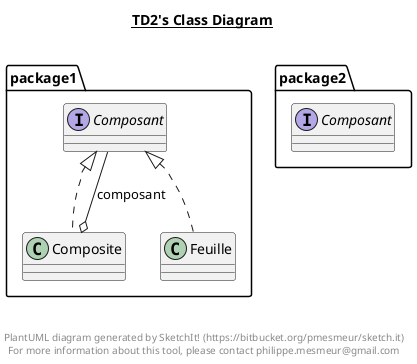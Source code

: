 @startuml

title __TD2's Class Diagram__\n

  namespace package1 {
    interface package1.Composant {
    }
  }
  

  namespace package1 {
    class package1.Composite {
    }
  }
  

  namespace package1 {
    class package1.Feuille {
    }
  }
  

  namespace package2 {
    interface package2.Composant {
    }
  }
  

  package1.Composite .up.|> package1.Composant
  package1.Composite o-- package1.Composant : composant
  package1.Feuille .up.|> package1.Composant


right footer


PlantUML diagram generated by SketchIt! (https://bitbucket.org/pmesmeur/sketch.it)
For more information about this tool, please contact philippe.mesmeur@gmail.com
endfooter

@enduml
